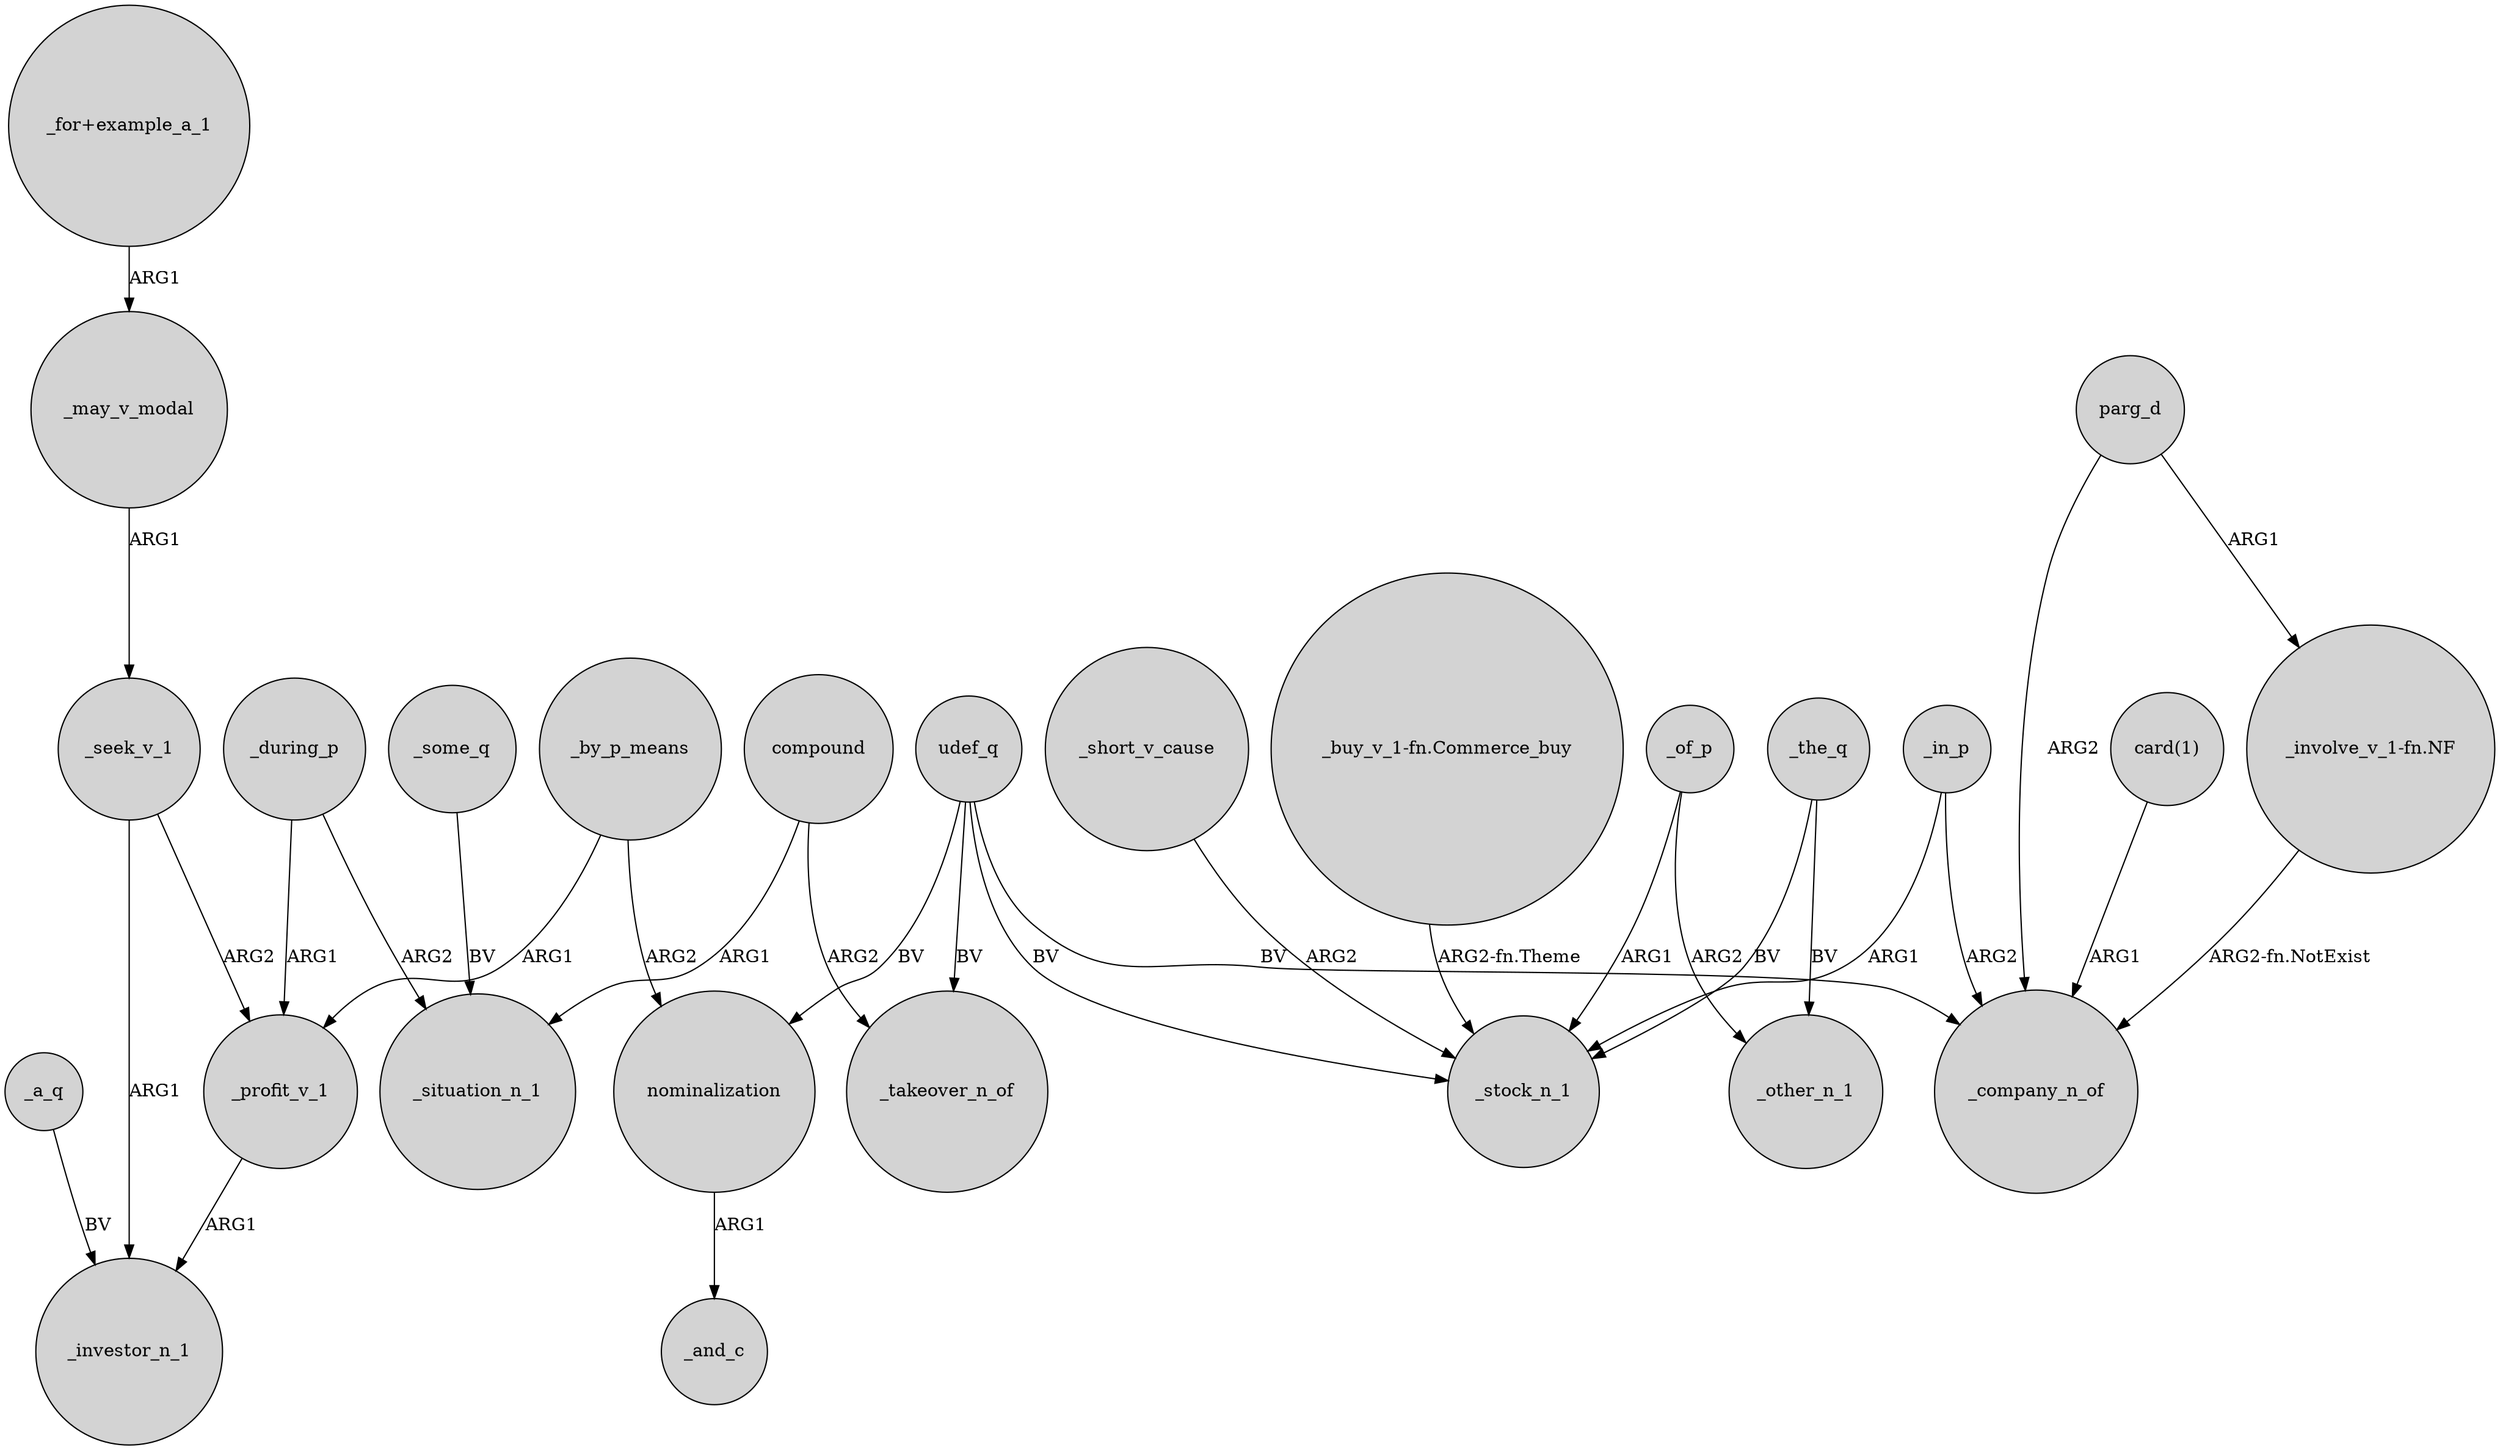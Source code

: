 digraph {
	node [shape=circle style=filled]
	_profit_v_1 -> _investor_n_1 [label=ARG1]
	_by_p_means -> nominalization [label=ARG2]
	parg_d -> "_involve_v_1-fn.NF" [label=ARG1]
	udef_q -> _takeover_n_of [label=BV]
	nominalization -> _and_c [label=ARG1]
	_the_q -> _stock_n_1 [label=BV]
	"_involve_v_1-fn.NF" -> _company_n_of [label="ARG2-fn.NotExist"]
	_seek_v_1 -> _profit_v_1 [label=ARG2]
	_during_p -> _profit_v_1 [label=ARG1]
	compound -> _situation_n_1 [label=ARG1]
	_in_p -> _company_n_of [label=ARG2]
	_of_p -> _stock_n_1 [label=ARG1]
	udef_q -> _stock_n_1 [label=BV]
	_the_q -> _other_n_1 [label=BV]
	"_for+example_a_1" -> _may_v_modal [label=ARG1]
	_in_p -> _stock_n_1 [label=ARG1]
	_may_v_modal -> _seek_v_1 [label=ARG1]
	parg_d -> _company_n_of [label=ARG2]
	"card(1)" -> _company_n_of [label=ARG1]
	udef_q -> nominalization [label=BV]
	_seek_v_1 -> _investor_n_1 [label=ARG1]
	_during_p -> _situation_n_1 [label=ARG2]
	_of_p -> _other_n_1 [label=ARG2]
	_short_v_cause -> _stock_n_1 [label=ARG2]
	_a_q -> _investor_n_1 [label=BV]
	_some_q -> _situation_n_1 [label=BV]
	udef_q -> _company_n_of [label=BV]
	compound -> _takeover_n_of [label=ARG2]
	"_buy_v_1-fn.Commerce_buy" -> _stock_n_1 [label="ARG2-fn.Theme"]
	_by_p_means -> _profit_v_1 [label=ARG1]
}
